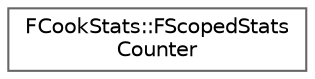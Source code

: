 digraph "Graphical Class Hierarchy"
{
 // INTERACTIVE_SVG=YES
 // LATEX_PDF_SIZE
  bgcolor="transparent";
  edge [fontname=Helvetica,fontsize=10,labelfontname=Helvetica,labelfontsize=10];
  node [fontname=Helvetica,fontsize=10,shape=box,height=0.2,width=0.4];
  rankdir="LR";
  Node0 [id="Node000000",label="FCookStats::FScopedStats\lCounter",height=0.2,width=0.4,color="grey40", fillcolor="white", style="filled",URL="$de/da6/classFCookStats_1_1FScopedStatsCounter.html",tooltip="used to accumulate cycles to a CallStats instance."];
}
